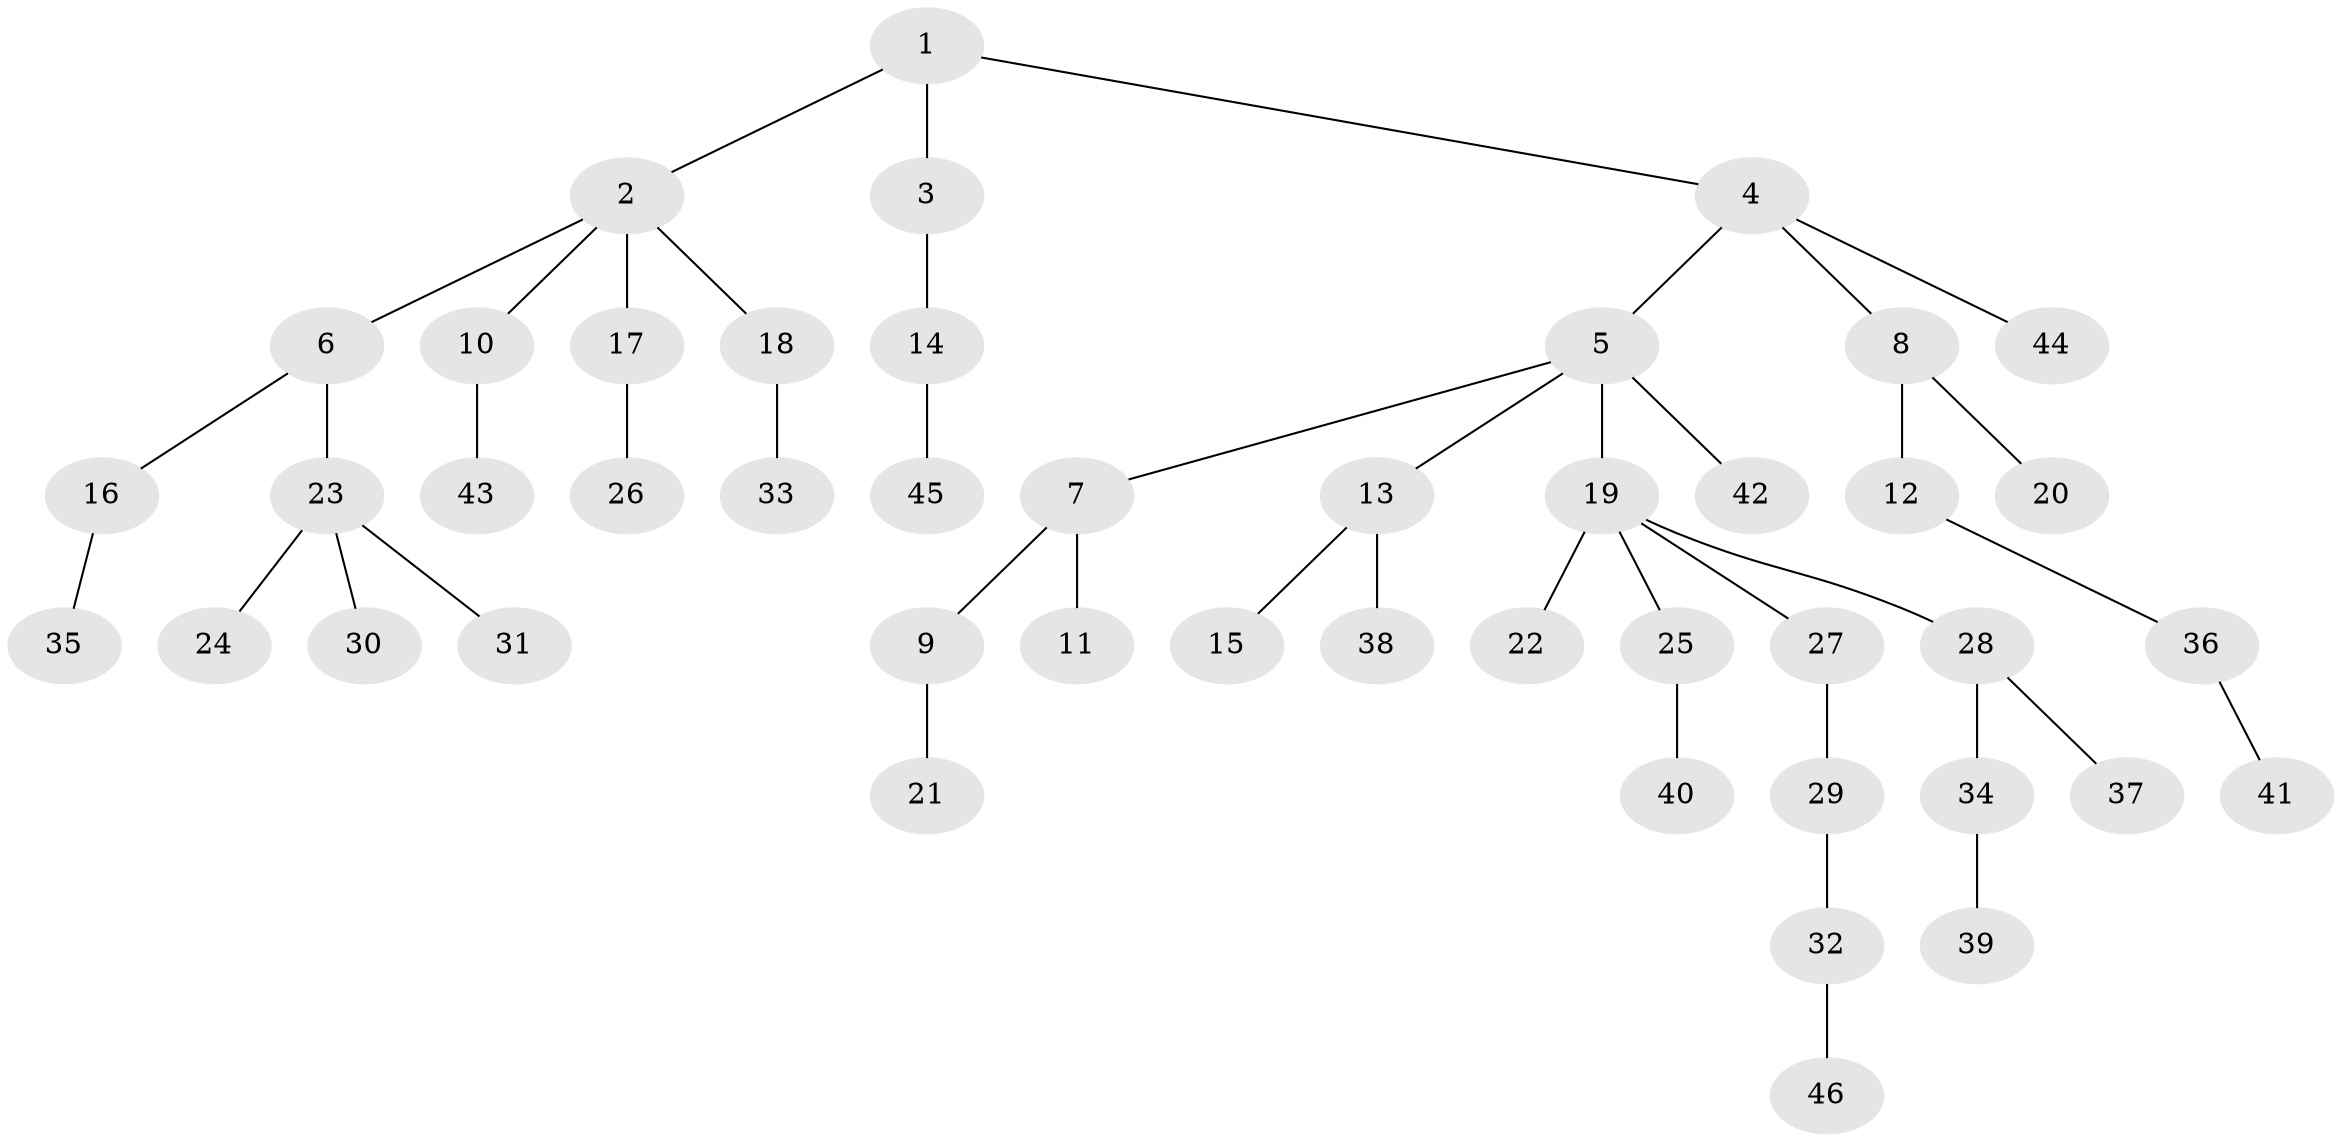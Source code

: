 // original degree distribution, {4: 0.044444444444444446, 6: 0.044444444444444446, 3: 0.1111111111111111, 5: 0.03333333333333333, 1: 0.5, 2: 0.26666666666666666}
// Generated by graph-tools (version 1.1) at 2025/36/03/09/25 02:36:55]
// undirected, 46 vertices, 45 edges
graph export_dot {
graph [start="1"]
  node [color=gray90,style=filled];
  1;
  2;
  3;
  4;
  5;
  6;
  7;
  8;
  9;
  10;
  11;
  12;
  13;
  14;
  15;
  16;
  17;
  18;
  19;
  20;
  21;
  22;
  23;
  24;
  25;
  26;
  27;
  28;
  29;
  30;
  31;
  32;
  33;
  34;
  35;
  36;
  37;
  38;
  39;
  40;
  41;
  42;
  43;
  44;
  45;
  46;
  1 -- 2 [weight=1.0];
  1 -- 3 [weight=1.0];
  1 -- 4 [weight=1.0];
  2 -- 6 [weight=1.0];
  2 -- 10 [weight=1.0];
  2 -- 17 [weight=1.0];
  2 -- 18 [weight=1.0];
  3 -- 14 [weight=1.0];
  4 -- 5 [weight=1.0];
  4 -- 8 [weight=1.0];
  4 -- 44 [weight=1.0];
  5 -- 7 [weight=1.0];
  5 -- 13 [weight=1.0];
  5 -- 19 [weight=1.0];
  5 -- 42 [weight=1.0];
  6 -- 16 [weight=1.0];
  6 -- 23 [weight=1.0];
  7 -- 9 [weight=1.0];
  7 -- 11 [weight=2.0];
  8 -- 12 [weight=3.0];
  8 -- 20 [weight=1.0];
  9 -- 21 [weight=1.0];
  10 -- 43 [weight=1.0];
  12 -- 36 [weight=1.0];
  13 -- 15 [weight=1.0];
  13 -- 38 [weight=1.0];
  14 -- 45 [weight=1.0];
  16 -- 35 [weight=1.0];
  17 -- 26 [weight=1.0];
  18 -- 33 [weight=1.0];
  19 -- 22 [weight=1.0];
  19 -- 25 [weight=1.0];
  19 -- 27 [weight=1.0];
  19 -- 28 [weight=1.0];
  23 -- 24 [weight=1.0];
  23 -- 30 [weight=1.0];
  23 -- 31 [weight=1.0];
  25 -- 40 [weight=1.0];
  27 -- 29 [weight=1.0];
  28 -- 34 [weight=1.0];
  28 -- 37 [weight=1.0];
  29 -- 32 [weight=1.0];
  32 -- 46 [weight=1.0];
  34 -- 39 [weight=1.0];
  36 -- 41 [weight=1.0];
}
